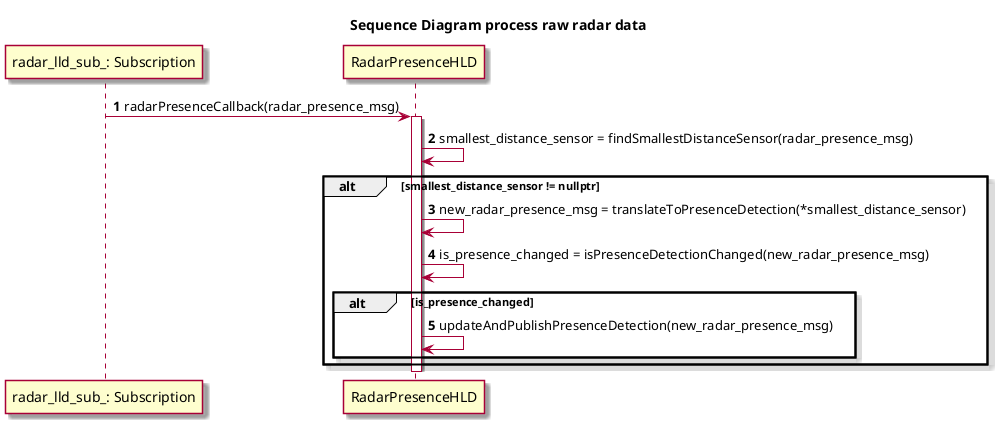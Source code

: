 @startuml Sequence_Diagram_process_radar_data

title Sequence Diagram process raw radar data

skin rose

autonumber

participant "radar_lld_sub_: Subscription" as radar_presence_subscriber_
participant "RadarPresenceHLD" as RadarPresenceHLD

radar_presence_subscriber_ -> RadarPresenceHLD: radarPresenceCallback(radar_presence_msg)
activate RadarPresenceHLD
    RadarPresenceHLD -> RadarPresenceHLD: smallest_distance_sensor = findSmallestDistanceSensor(radar_presence_msg)
    alt smallest_distance_sensor != nullptr
        RadarPresenceHLD -> RadarPresenceHLD: new_radar_presence_msg = translateToPresenceDetection(*smallest_distance_sensor)
        RadarPresenceHLD -> RadarPresenceHLD: is_presence_changed = isPresenceDetectionChanged(new_radar_presence_msg)

        alt is_presence_changed
            RadarPresenceHLD -> RadarPresenceHLD: updateAndPublishPresenceDetection(new_radar_presence_msg)
        end
    end
deactivate RadarPresenceHLD

@enduml